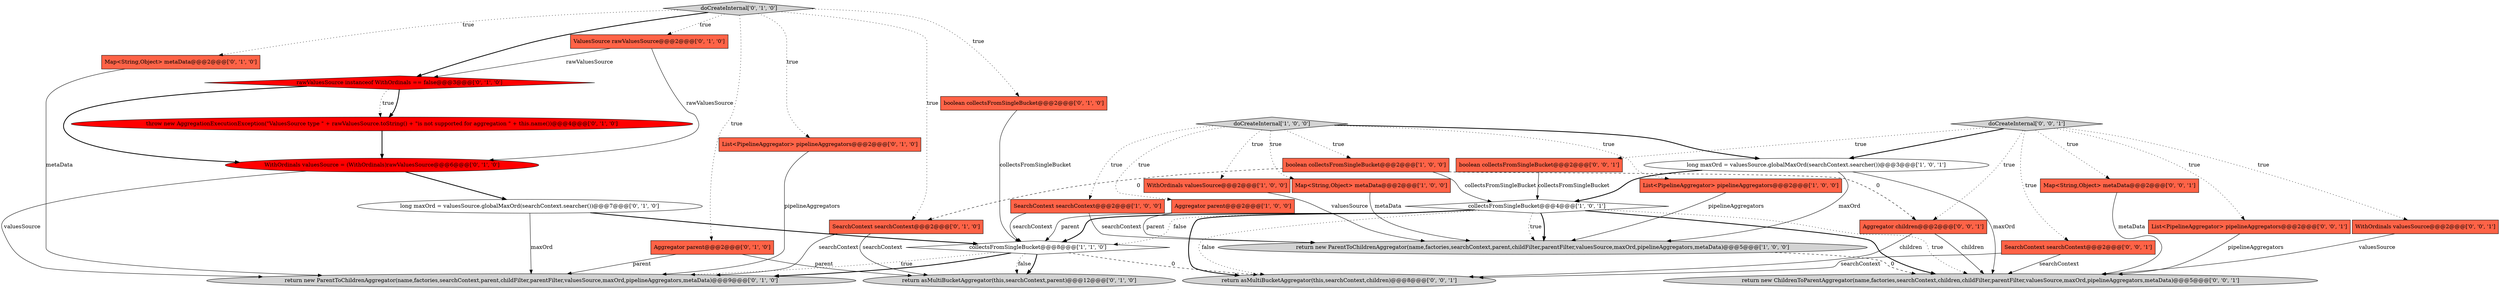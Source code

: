 digraph {
12 [style = filled, label = "ValuesSource rawValuesSource@@@2@@@['0', '1', '0']", fillcolor = tomato, shape = box image = "AAA0AAABBB2BBB"];
16 [style = filled, label = "long maxOrd = valuesSource.globalMaxOrd(searchContext.searcher())@@@7@@@['0', '1', '0']", fillcolor = white, shape = ellipse image = "AAA0AAABBB2BBB"];
23 [style = filled, label = "WithOrdinals valuesSource = (WithOrdinals)rawValuesSource@@@6@@@['0', '1', '0']", fillcolor = red, shape = ellipse image = "AAA1AAABBB2BBB"];
3 [style = filled, label = "collectsFromSingleBucket@@@4@@@['1', '0', '1']", fillcolor = white, shape = diamond image = "AAA0AAABBB1BBB"];
21 [style = filled, label = "doCreateInternal['0', '1', '0']", fillcolor = lightgray, shape = diamond image = "AAA0AAABBB2BBB"];
27 [style = filled, label = "doCreateInternal['0', '0', '1']", fillcolor = lightgray, shape = diamond image = "AAA0AAABBB3BBB"];
30 [style = filled, label = "Map<String,Object> metaData@@@2@@@['0', '0', '1']", fillcolor = tomato, shape = box image = "AAA0AAABBB3BBB"];
6 [style = filled, label = "doCreateInternal['1', '0', '0']", fillcolor = lightgray, shape = diamond image = "AAA0AAABBB1BBB"];
32 [style = filled, label = "Aggregator children@@@2@@@['0', '0', '1']", fillcolor = tomato, shape = box image = "AAA0AAABBB3BBB"];
14 [style = filled, label = "boolean collectsFromSingleBucket@@@2@@@['0', '1', '0']", fillcolor = tomato, shape = box image = "AAA0AAABBB2BBB"];
18 [style = filled, label = "Aggregator parent@@@2@@@['0', '1', '0']", fillcolor = tomato, shape = box image = "AAA0AAABBB2BBB"];
10 [style = filled, label = "boolean collectsFromSingleBucket@@@2@@@['1', '0', '0']", fillcolor = tomato, shape = box image = "AAA1AAABBB1BBB"];
13 [style = filled, label = "Map<String,Object> metaData@@@2@@@['0', '1', '0']", fillcolor = tomato, shape = box image = "AAA0AAABBB2BBB"];
17 [style = filled, label = "return asMultiBucketAggregator(this,searchContext,parent)@@@12@@@['0', '1', '0']", fillcolor = lightgray, shape = ellipse image = "AAA0AAABBB2BBB"];
20 [style = filled, label = "rawValuesSource instanceof WithOrdinals == false@@@3@@@['0', '1', '0']", fillcolor = red, shape = diamond image = "AAA1AAABBB2BBB"];
25 [style = filled, label = "return new ChildrenToParentAggregator(name,factories,searchContext,children,childFilter,parentFilter,valuesSource,maxOrd,pipelineAggregators,metaData)@@@5@@@['0', '0', '1']", fillcolor = lightgray, shape = ellipse image = "AAA0AAABBB3BBB"];
24 [style = filled, label = "List<PipelineAggregator> pipelineAggregators@@@2@@@['0', '0', '1']", fillcolor = tomato, shape = box image = "AAA0AAABBB3BBB"];
7 [style = filled, label = "Aggregator parent@@@2@@@['1', '0', '0']", fillcolor = tomato, shape = box image = "AAA0AAABBB1BBB"];
19 [style = filled, label = "throw new AggregationExecutionException(\"ValuesSource type \" + rawValuesSource.toString() + \"is not supported for aggregation \" + this.name())@@@4@@@['0', '1', '0']", fillcolor = red, shape = ellipse image = "AAA1AAABBB2BBB"];
31 [style = filled, label = "return asMultiBucketAggregator(this,searchContext,children)@@@8@@@['0', '0', '1']", fillcolor = lightgray, shape = ellipse image = "AAA0AAABBB3BBB"];
2 [style = filled, label = "collectsFromSingleBucket@@@8@@@['1', '1', '0']", fillcolor = white, shape = diamond image = "AAA0AAABBB1BBB"];
15 [style = filled, label = "List<PipelineAggregator> pipelineAggregators@@@2@@@['0', '1', '0']", fillcolor = tomato, shape = box image = "AAA0AAABBB2BBB"];
0 [style = filled, label = "SearchContext searchContext@@@2@@@['1', '0', '0']", fillcolor = tomato, shape = box image = "AAA0AAABBB1BBB"];
1 [style = filled, label = "Map<String,Object> metaData@@@2@@@['1', '0', '0']", fillcolor = tomato, shape = box image = "AAA0AAABBB1BBB"];
29 [style = filled, label = "boolean collectsFromSingleBucket@@@2@@@['0', '0', '1']", fillcolor = tomato, shape = box image = "AAA0AAABBB3BBB"];
22 [style = filled, label = "SearchContext searchContext@@@2@@@['0', '1', '0']", fillcolor = tomato, shape = box image = "AAA1AAABBB2BBB"];
5 [style = filled, label = "List<PipelineAggregator> pipelineAggregators@@@2@@@['1', '0', '0']", fillcolor = tomato, shape = box image = "AAA0AAABBB1BBB"];
4 [style = filled, label = "long maxOrd = valuesSource.globalMaxOrd(searchContext.searcher())@@@3@@@['1', '0', '1']", fillcolor = white, shape = ellipse image = "AAA0AAABBB1BBB"];
28 [style = filled, label = "WithOrdinals valuesSource@@@2@@@['0', '0', '1']", fillcolor = tomato, shape = box image = "AAA0AAABBB3BBB"];
8 [style = filled, label = "return new ParentToChildrenAggregator(name,factories,searchContext,parent,childFilter,parentFilter,valuesSource,maxOrd,pipelineAggregators,metaData)@@@5@@@['1', '0', '0']", fillcolor = lightgray, shape = ellipse image = "AAA0AAABBB1BBB"];
11 [style = filled, label = "return new ParentToChildrenAggregator(name,factories,searchContext,parent,childFilter,parentFilter,valuesSource,maxOrd,pipelineAggregators,metaData)@@@9@@@['0', '1', '0']", fillcolor = lightgray, shape = ellipse image = "AAA0AAABBB2BBB"];
26 [style = filled, label = "SearchContext searchContext@@@2@@@['0', '0', '1']", fillcolor = tomato, shape = box image = "AAA0AAABBB3BBB"];
9 [style = filled, label = "WithOrdinals valuesSource@@@2@@@['1', '0', '0']", fillcolor = tomato, shape = box image = "AAA0AAABBB1BBB"];
12->20 [style = solid, label="rawValuesSource"];
2->17 [style = bold, label=""];
21->12 [style = dotted, label="true"];
4->25 [style = solid, label="maxOrd"];
4->3 [style = bold, label=""];
23->16 [style = bold, label=""];
27->32 [style = dotted, label="true"];
0->8 [style = solid, label="searchContext"];
12->23 [style = solid, label="rawValuesSource"];
21->15 [style = dotted, label="true"];
21->18 [style = dotted, label="true"];
3->25 [style = bold, label=""];
7->8 [style = solid, label="parent"];
3->31 [style = bold, label=""];
27->26 [style = dotted, label="true"];
6->1 [style = dotted, label="true"];
21->22 [style = dotted, label="true"];
24->25 [style = solid, label="pipelineAggregators"];
16->11 [style = solid, label="maxOrd"];
26->25 [style = solid, label="searchContext"];
27->24 [style = dotted, label="true"];
10->22 [style = dashed, label="0"];
16->2 [style = bold, label=""];
32->31 [style = solid, label="children"];
3->25 [style = dotted, label="true"];
18->11 [style = solid, label="parent"];
2->31 [style = dashed, label="0"];
29->3 [style = solid, label="collectsFromSingleBucket"];
2->11 [style = dotted, label="true"];
6->10 [style = dotted, label="true"];
27->28 [style = dotted, label="true"];
6->4 [style = bold, label=""];
27->4 [style = bold, label=""];
1->8 [style = solid, label="metaData"];
0->2 [style = solid, label="searchContext"];
27->30 [style = dotted, label="true"];
10->32 [style = dashed, label="0"];
7->2 [style = solid, label="parent"];
21->20 [style = bold, label=""];
22->17 [style = solid, label="searchContext"];
14->2 [style = solid, label="collectsFromSingleBucket"];
26->31 [style = solid, label="searchContext"];
3->2 [style = bold, label=""];
20->23 [style = bold, label=""];
6->9 [style = dotted, label="true"];
9->8 [style = solid, label="valuesSource"];
3->31 [style = dotted, label="false"];
32->25 [style = solid, label="children"];
3->8 [style = bold, label=""];
5->8 [style = solid, label="pipelineAggregators"];
28->25 [style = solid, label="valuesSource"];
4->8 [style = solid, label="maxOrd"];
30->25 [style = solid, label="metaData"];
19->23 [style = bold, label=""];
27->29 [style = dotted, label="true"];
21->14 [style = dotted, label="true"];
15->11 [style = solid, label="pipelineAggregators"];
13->11 [style = solid, label="metaData"];
6->7 [style = dotted, label="true"];
8->25 [style = dashed, label="0"];
18->17 [style = solid, label="parent"];
21->13 [style = dotted, label="true"];
20->19 [style = dotted, label="true"];
23->11 [style = solid, label="valuesSource"];
6->0 [style = dotted, label="true"];
10->3 [style = solid, label="collectsFromSingleBucket"];
20->19 [style = bold, label=""];
3->8 [style = dotted, label="true"];
3->2 [style = dotted, label="false"];
22->11 [style = solid, label="searchContext"];
2->11 [style = bold, label=""];
2->17 [style = dotted, label="false"];
6->5 [style = dotted, label="true"];
}
